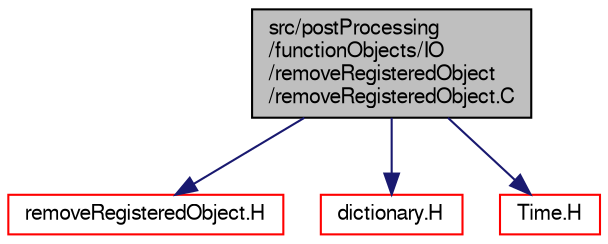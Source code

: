 digraph "src/postProcessing/functionObjects/IO/removeRegisteredObject/removeRegisteredObject.C"
{
  bgcolor="transparent";
  edge [fontname="FreeSans",fontsize="10",labelfontname="FreeSans",labelfontsize="10"];
  node [fontname="FreeSans",fontsize="10",shape=record];
  Node0 [label="src/postProcessing\l/functionObjects/IO\l/removeRegisteredObject\l/removeRegisteredObject.C",height=0.2,width=0.4,color="black", fillcolor="grey75", style="filled", fontcolor="black"];
  Node0 -> Node1 [color="midnightblue",fontsize="10",style="solid",fontname="FreeSans"];
  Node1 [label="removeRegisteredObject.H",height=0.2,width=0.4,color="red",URL="$a13610.html"];
  Node0 -> Node62 [color="midnightblue",fontsize="10",style="solid",fontname="FreeSans"];
  Node62 [label="dictionary.H",height=0.2,width=0.4,color="red",URL="$a08804.html"];
  Node0 -> Node73 [color="midnightblue",fontsize="10",style="solid",fontname="FreeSans"];
  Node73 [label="Time.H",height=0.2,width=0.4,color="red",URL="$a09311.html"];
}
